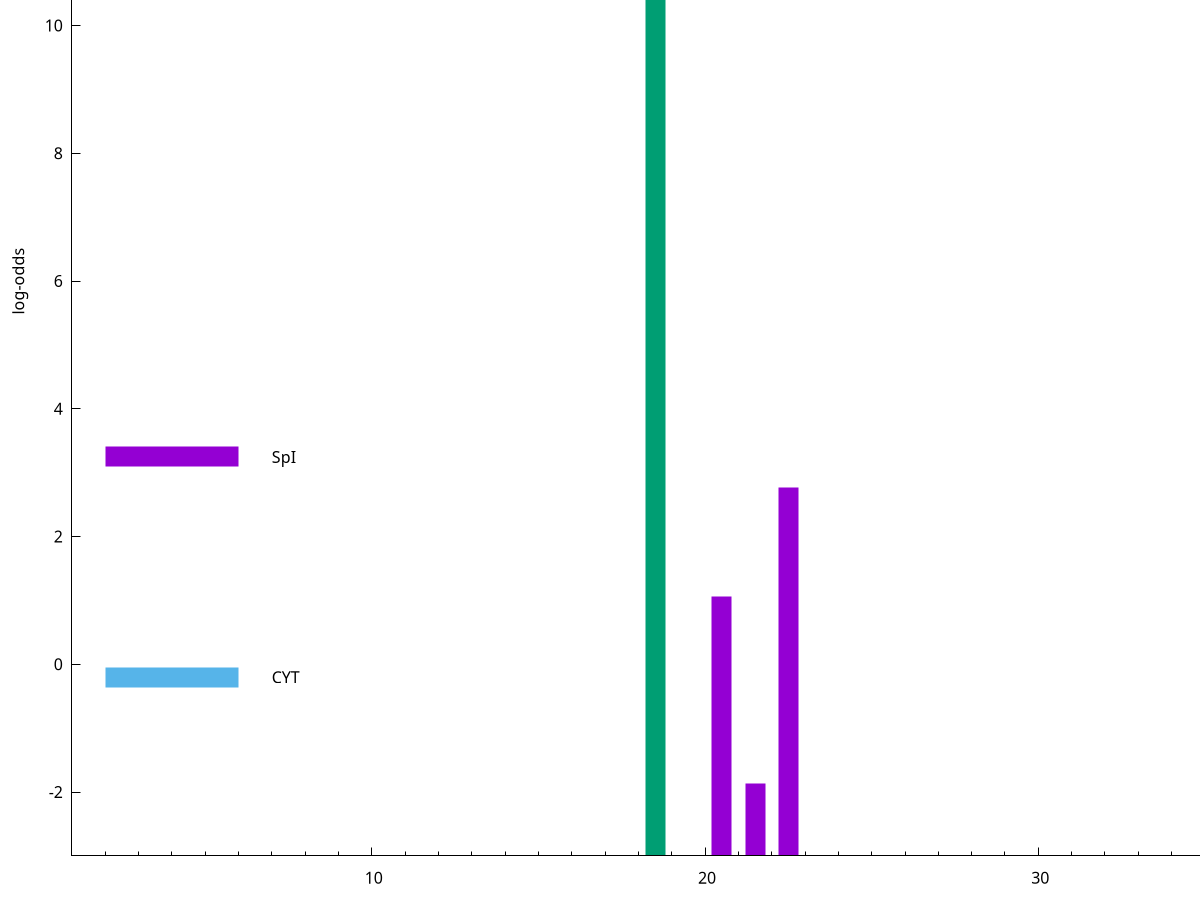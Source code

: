 set title "LipoP predictions for SRR5666511.gff"
set size 2., 1.4
set xrange [1:70] 
set mxtics 10
set yrange [-3:15]
set y2range [0:18]
set ylabel "log-odds"
set term postscript eps color solid "Helvetica" 30
set output "SRR5666511.gff.eps"
set arrow from 2,14.1208 to 6,14.1208 nohead lt 2 lw 20
set label "SpII" at 7,14.1208
set arrow from 2,3.24708 to 6,3.24708 nohead lt 1 lw 20
set label "SpI" at 7,3.24708
set arrow from 2,-0.200913 to 6,-0.200913 nohead lt 3 lw 20
set label "CYT" at 7,-0.200913
set arrow from 2,14.1208 to 6,14.1208 nohead lt 2 lw 20
set label "SpII" at 7,14.1208
# NOTE: The scores below are the log-odds scores with the threshold
# NOTE: subtracted (a hack to make gnuplot make the histogram all
# NOTE: look nice).
plot "-" axes x1y2 title "" with impulses lt 2 lw 20, "-" axes x1y2 title "" with impulses lt 1 lw 20
18.500000 17.120800
e
22.500000 5.765000
20.500000 4.054820
21.500000 1.139060
e
exit
